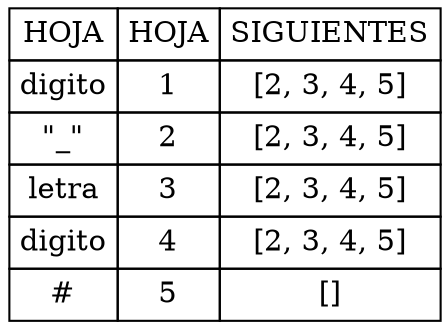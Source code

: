  digraph html {
abc [shape=none, margin=0, label=<
<TABLE BORDER="0" CELLBORDER="1" CELLSPACING="0" CELLPADDING="4"><tr><td>HOJA</td><td>HOJA</td><td>SIGUIENTES</td></tr><tr><td>digito</td><td>1</td><td>[2, 3, 4, 5]</td></tr><tr><td>"_"</td><td>2</td><td>[2, 3, 4, 5]</td></tr><tr><td>letra</td><td>3</td><td>[2, 3, 4, 5]</td></tr><tr><td>digito</td><td>4</td><td>[2, 3, 4, 5]</td></tr><tr><td>#</td><td>5</td><td>[]</td></tr></TABLE>>];
}